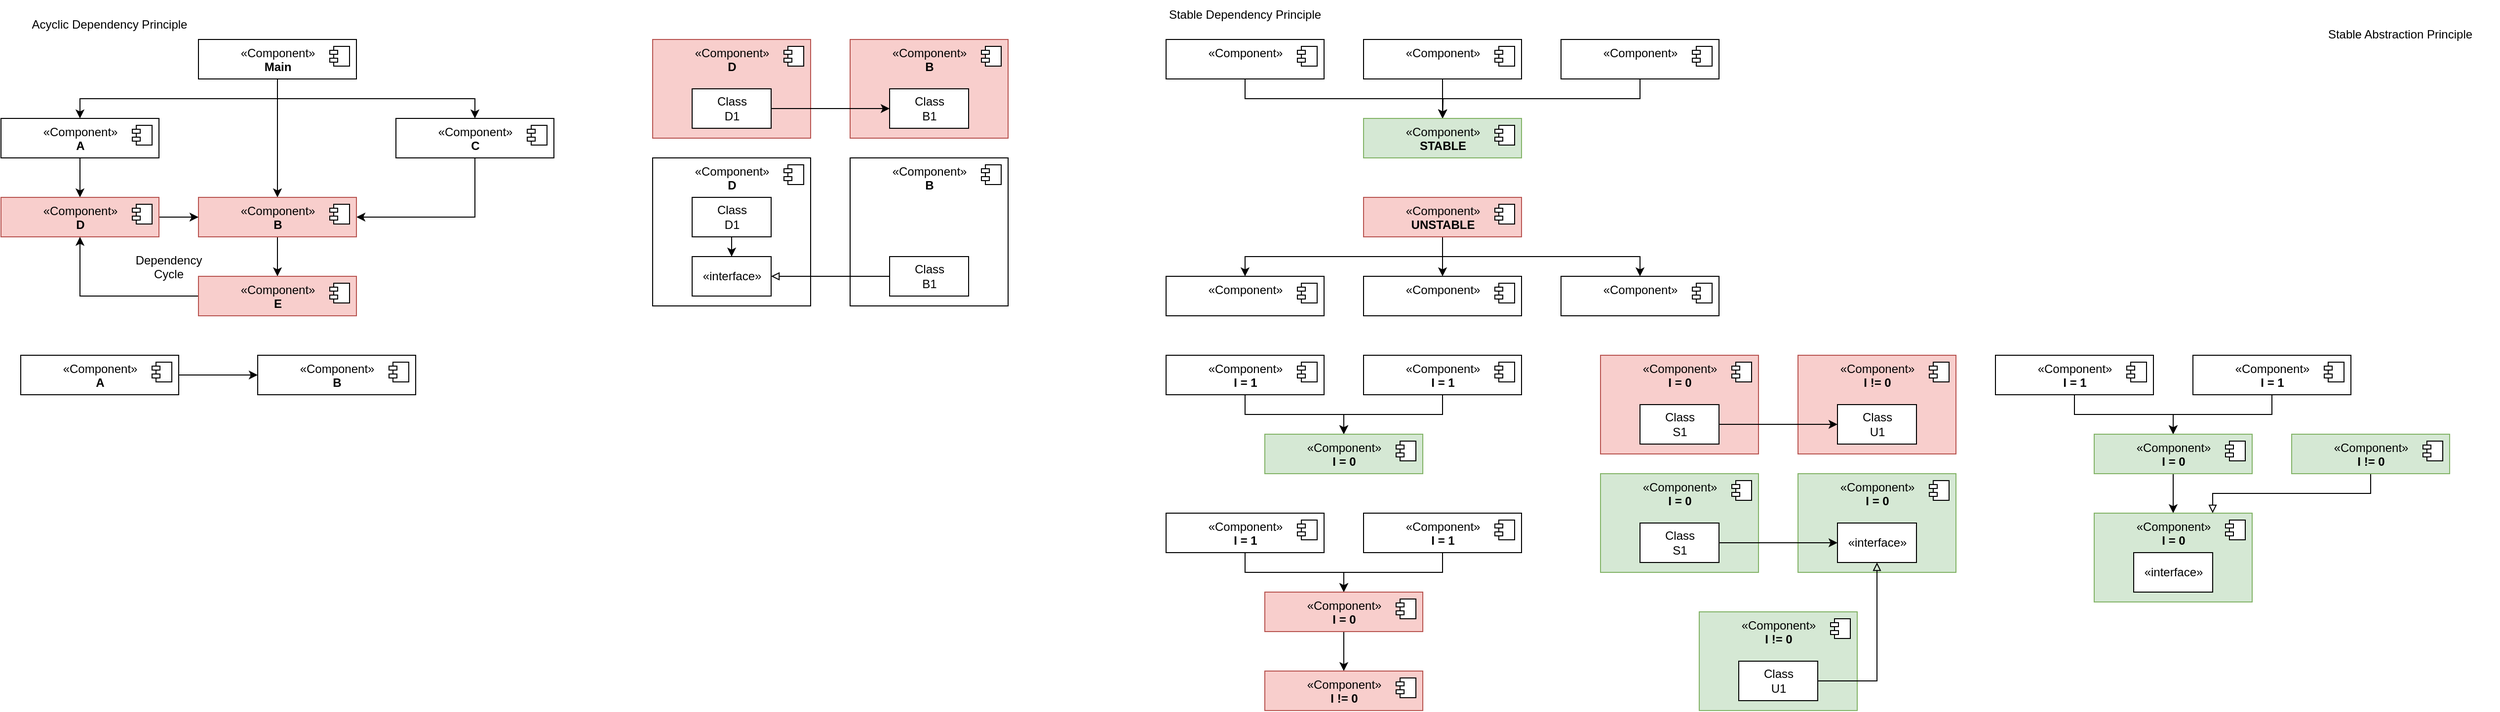 <mxfile version="20.2.3" type="device"><diagram id="Twz5TGCmhpuJc2co_3xI" name="CH14"><mxGraphModel dx="862" dy="524" grid="1" gridSize="10" guides="1" tooltips="1" connect="1" arrows="1" fold="1" page="1" pageScale="1" pageWidth="1169" pageHeight="827" math="0" shadow="0"><root><mxCell id="0"/><mxCell id="1" parent="0"/><mxCell id="viwIY97u13ISvlbxT81k-63" value="«Component»&lt;br&gt;&lt;b&gt;B&lt;/b&gt;" style="html=1;dropTarget=0;verticalAlign=top;" parent="1" vertex="1"><mxGeometry x="880" y="160" width="160" height="150" as="geometry"/></mxCell><mxCell id="viwIY97u13ISvlbxT81k-64" value="" style="shape=module;jettyWidth=8;jettyHeight=4;" parent="viwIY97u13ISvlbxT81k-63" vertex="1"><mxGeometry x="1" width="20" height="20" relative="1" as="geometry"><mxPoint x="-27" y="7" as="offset"/></mxGeometry></mxCell><mxCell id="viwIY97u13ISvlbxT81k-65" value="«Component»&lt;br&gt;&lt;b&gt;D&lt;/b&gt;" style="html=1;dropTarget=0;verticalAlign=top;" parent="1" vertex="1"><mxGeometry x="680" y="160" width="160" height="150" as="geometry"/></mxCell><mxCell id="viwIY97u13ISvlbxT81k-66" value="" style="shape=module;jettyWidth=8;jettyHeight=4;" parent="viwIY97u13ISvlbxT81k-65" vertex="1"><mxGeometry x="1" width="20" height="20" relative="1" as="geometry"><mxPoint x="-27" y="7" as="offset"/></mxGeometry></mxCell><mxCell id="viwIY97u13ISvlbxT81k-5" style="edgeStyle=orthogonalEdgeStyle;rounded=0;orthogonalLoop=1;jettySize=auto;html=1;exitX=0.5;exitY=1;exitDx=0;exitDy=0;entryX=0.5;entryY=0;entryDx=0;entryDy=0;verticalAlign=top;" parent="1" source="viwIY97u13ISvlbxT81k-1" target="viwIY97u13ISvlbxT81k-3" edge="1"><mxGeometry relative="1" as="geometry"/></mxCell><mxCell id="viwIY97u13ISvlbxT81k-8" style="edgeStyle=orthogonalEdgeStyle;rounded=0;orthogonalLoop=1;jettySize=auto;html=1;exitX=0.5;exitY=1;exitDx=0;exitDy=0;verticalAlign=top;" parent="1" source="viwIY97u13ISvlbxT81k-1" target="viwIY97u13ISvlbxT81k-6" edge="1"><mxGeometry relative="1" as="geometry"/></mxCell><mxCell id="viwIY97u13ISvlbxT81k-11" style="edgeStyle=orthogonalEdgeStyle;rounded=0;orthogonalLoop=1;jettySize=auto;html=1;exitX=0.5;exitY=1;exitDx=0;exitDy=0;entryX=0.5;entryY=0;entryDx=0;entryDy=0;verticalAlign=top;" parent="1" source="viwIY97u13ISvlbxT81k-1" target="viwIY97u13ISvlbxT81k-9" edge="1"><mxGeometry relative="1" as="geometry"/></mxCell><mxCell id="viwIY97u13ISvlbxT81k-1" value="«Component»&lt;br&gt;&lt;b&gt;Main&lt;/b&gt;" style="html=1;dropTarget=0;verticalAlign=top;" parent="1" vertex="1"><mxGeometry x="220" y="40" width="160" height="40" as="geometry"/></mxCell><mxCell id="viwIY97u13ISvlbxT81k-2" value="" style="shape=module;jettyWidth=8;jettyHeight=4;verticalAlign=top;" parent="viwIY97u13ISvlbxT81k-1" vertex="1"><mxGeometry x="1" width="20" height="20" relative="1" as="geometry"><mxPoint x="-27" y="7" as="offset"/></mxGeometry></mxCell><mxCell id="viwIY97u13ISvlbxT81k-14" style="edgeStyle=orthogonalEdgeStyle;rounded=0;orthogonalLoop=1;jettySize=auto;html=1;exitX=0.5;exitY=1;exitDx=0;exitDy=0;verticalAlign=top;" parent="1" source="viwIY97u13ISvlbxT81k-3" target="viwIY97u13ISvlbxT81k-12" edge="1"><mxGeometry relative="1" as="geometry"/></mxCell><mxCell id="viwIY97u13ISvlbxT81k-3" value="«Component»&lt;br&gt;&lt;b&gt;A&lt;/b&gt;" style="html=1;dropTarget=0;verticalAlign=top;" parent="1" vertex="1"><mxGeometry x="20" y="120" width="160" height="40" as="geometry"/></mxCell><mxCell id="viwIY97u13ISvlbxT81k-4" value="" style="shape=module;jettyWidth=8;jettyHeight=4;verticalAlign=top;" parent="viwIY97u13ISvlbxT81k-3" vertex="1"><mxGeometry x="1" width="20" height="20" relative="1" as="geometry"><mxPoint x="-27" y="7" as="offset"/></mxGeometry></mxCell><mxCell id="viwIY97u13ISvlbxT81k-16" style="edgeStyle=orthogonalEdgeStyle;rounded=0;orthogonalLoop=1;jettySize=auto;html=1;exitX=0.5;exitY=1;exitDx=0;exitDy=0;entryX=1;entryY=0.5;entryDx=0;entryDy=0;verticalAlign=top;" parent="1" source="viwIY97u13ISvlbxT81k-6" target="viwIY97u13ISvlbxT81k-9" edge="1"><mxGeometry relative="1" as="geometry"/></mxCell><mxCell id="viwIY97u13ISvlbxT81k-6" value="«Component»&lt;br&gt;&lt;b&gt;C&lt;/b&gt;" style="html=1;dropTarget=0;verticalAlign=top;" parent="1" vertex="1"><mxGeometry x="420" y="120" width="160" height="40" as="geometry"/></mxCell><mxCell id="viwIY97u13ISvlbxT81k-7" value="" style="shape=module;jettyWidth=8;jettyHeight=4;verticalAlign=top;" parent="viwIY97u13ISvlbxT81k-6" vertex="1"><mxGeometry x="1" width="20" height="20" relative="1" as="geometry"><mxPoint x="-27" y="7" as="offset"/></mxGeometry></mxCell><mxCell id="viwIY97u13ISvlbxT81k-19" style="edgeStyle=orthogonalEdgeStyle;rounded=0;orthogonalLoop=1;jettySize=auto;html=1;exitX=0.5;exitY=1;exitDx=0;exitDy=0;entryX=0.5;entryY=0;entryDx=0;entryDy=0;verticalAlign=top;" parent="1" source="viwIY97u13ISvlbxT81k-9" target="viwIY97u13ISvlbxT81k-17" edge="1"><mxGeometry relative="1" as="geometry"/></mxCell><mxCell id="viwIY97u13ISvlbxT81k-9" value="«Component»&lt;br&gt;&lt;b&gt;B&lt;/b&gt;" style="html=1;dropTarget=0;verticalAlign=top;fillColor=#f8cecc;strokeColor=#b85450;" parent="1" vertex="1"><mxGeometry x="220" y="200" width="160" height="40" as="geometry"/></mxCell><mxCell id="viwIY97u13ISvlbxT81k-10" value="" style="shape=module;jettyWidth=8;jettyHeight=4;verticalAlign=top;" parent="viwIY97u13ISvlbxT81k-9" vertex="1"><mxGeometry x="1" width="20" height="20" relative="1" as="geometry"><mxPoint x="-27" y="7" as="offset"/></mxGeometry></mxCell><mxCell id="viwIY97u13ISvlbxT81k-15" style="edgeStyle=orthogonalEdgeStyle;rounded=0;orthogonalLoop=1;jettySize=auto;html=1;exitX=1;exitY=0.5;exitDx=0;exitDy=0;entryX=0;entryY=0.5;entryDx=0;entryDy=0;verticalAlign=top;" parent="1" source="viwIY97u13ISvlbxT81k-12" target="viwIY97u13ISvlbxT81k-9" edge="1"><mxGeometry relative="1" as="geometry"/></mxCell><mxCell id="viwIY97u13ISvlbxT81k-12" value="«Component»&lt;br&gt;&lt;b&gt;D&lt;/b&gt;" style="html=1;dropTarget=0;verticalAlign=top;fillColor=#f8cecc;strokeColor=#b85450;" parent="1" vertex="1"><mxGeometry x="20" y="200" width="160" height="40" as="geometry"/></mxCell><mxCell id="viwIY97u13ISvlbxT81k-13" value="" style="shape=module;jettyWidth=8;jettyHeight=4;verticalAlign=top;" parent="viwIY97u13ISvlbxT81k-12" vertex="1"><mxGeometry x="1" width="20" height="20" relative="1" as="geometry"><mxPoint x="-27" y="7" as="offset"/></mxGeometry></mxCell><mxCell id="viwIY97u13ISvlbxT81k-20" style="edgeStyle=orthogonalEdgeStyle;rounded=0;orthogonalLoop=1;jettySize=auto;html=1;exitX=0;exitY=0.5;exitDx=0;exitDy=0;entryX=0.5;entryY=1;entryDx=0;entryDy=0;verticalAlign=top;" parent="1" source="viwIY97u13ISvlbxT81k-17" target="viwIY97u13ISvlbxT81k-12" edge="1"><mxGeometry relative="1" as="geometry"/></mxCell><mxCell id="viwIY97u13ISvlbxT81k-17" value="«Component»&lt;br&gt;&lt;b&gt;E&lt;/b&gt;" style="html=1;dropTarget=0;verticalAlign=top;fillColor=#f8cecc;strokeColor=#b85450;" parent="1" vertex="1"><mxGeometry x="220" y="280" width="160" height="40" as="geometry"/></mxCell><mxCell id="viwIY97u13ISvlbxT81k-18" value="" style="shape=module;jettyWidth=8;jettyHeight=4;verticalAlign=top;" parent="viwIY97u13ISvlbxT81k-17" vertex="1"><mxGeometry x="1" width="20" height="20" relative="1" as="geometry"><mxPoint x="-27" y="7" as="offset"/></mxGeometry></mxCell><mxCell id="viwIY97u13ISvlbxT81k-21" value="Dependency&lt;br&gt;Cycle" style="text;html=1;strokeColor=none;fillColor=none;align=center;verticalAlign=top;whiteSpace=wrap;rounded=0;" parent="1" vertex="1"><mxGeometry x="160" y="250" width="60" height="30" as="geometry"/></mxCell><mxCell id="viwIY97u13ISvlbxT81k-44" value="«Component»&lt;br&gt;&lt;b&gt;B&lt;/b&gt;" style="html=1;dropTarget=0;fillColor=#f8cecc;strokeColor=#b85450;verticalAlign=top;" parent="1" vertex="1"><mxGeometry x="880" y="40" width="160" height="100" as="geometry"/></mxCell><mxCell id="viwIY97u13ISvlbxT81k-45" value="" style="shape=module;jettyWidth=8;jettyHeight=4;" parent="viwIY97u13ISvlbxT81k-44" vertex="1"><mxGeometry x="1" width="20" height="20" relative="1" as="geometry"><mxPoint x="-27" y="7" as="offset"/></mxGeometry></mxCell><mxCell id="viwIY97u13ISvlbxT81k-47" value="«Component»&lt;br&gt;&lt;b&gt;D&lt;/b&gt;" style="html=1;dropTarget=0;fillColor=#f8cecc;strokeColor=#b85450;verticalAlign=top;" parent="1" vertex="1"><mxGeometry x="680" y="40" width="160" height="100" as="geometry"/></mxCell><mxCell id="viwIY97u13ISvlbxT81k-48" value="" style="shape=module;jettyWidth=8;jettyHeight=4;" parent="viwIY97u13ISvlbxT81k-47" vertex="1"><mxGeometry x="1" width="20" height="20" relative="1" as="geometry"><mxPoint x="-27" y="7" as="offset"/></mxGeometry></mxCell><mxCell id="viwIY97u13ISvlbxT81k-60" style="edgeStyle=orthogonalEdgeStyle;rounded=0;orthogonalLoop=1;jettySize=auto;html=1;exitX=1;exitY=0.5;exitDx=0;exitDy=0;" parent="1" source="viwIY97u13ISvlbxT81k-53" target="viwIY97u13ISvlbxT81k-54" edge="1"><mxGeometry relative="1" as="geometry"/></mxCell><mxCell id="viwIY97u13ISvlbxT81k-53" value="Class&lt;br&gt;D1" style="html=1;" parent="1" vertex="1"><mxGeometry x="720" y="90" width="80" height="40" as="geometry"/></mxCell><mxCell id="viwIY97u13ISvlbxT81k-54" value="Class &lt;br&gt;B1" style="html=1;" parent="1" vertex="1"><mxGeometry x="920" y="90" width="80" height="40" as="geometry"/></mxCell><mxCell id="viwIY97u13ISvlbxT81k-67" style="edgeStyle=orthogonalEdgeStyle;rounded=0;orthogonalLoop=1;jettySize=auto;html=1;exitX=0.5;exitY=1;exitDx=0;exitDy=0;endArrow=classic;endFill=1;" parent="1" source="viwIY97u13ISvlbxT81k-57" target="viwIY97u13ISvlbxT81k-59" edge="1"><mxGeometry relative="1" as="geometry"/></mxCell><mxCell id="viwIY97u13ISvlbxT81k-57" value="Class&lt;br&gt;D1" style="html=1;" parent="1" vertex="1"><mxGeometry x="720" y="200" width="80" height="40" as="geometry"/></mxCell><mxCell id="viwIY97u13ISvlbxT81k-62" style="edgeStyle=orthogonalEdgeStyle;rounded=0;orthogonalLoop=1;jettySize=auto;html=1;exitX=0;exitY=0.5;exitDx=0;exitDy=0;entryX=1;entryY=0.5;entryDx=0;entryDy=0;endArrow=block;endFill=0;" parent="1" source="viwIY97u13ISvlbxT81k-58" target="viwIY97u13ISvlbxT81k-59" edge="1"><mxGeometry relative="1" as="geometry"/></mxCell><mxCell id="viwIY97u13ISvlbxT81k-58" value="Class &lt;br&gt;B1" style="html=1;" parent="1" vertex="1"><mxGeometry x="920" y="260" width="80" height="40" as="geometry"/></mxCell><mxCell id="viwIY97u13ISvlbxT81k-59" value="«interface»&lt;br&gt;" style="html=1;" parent="1" vertex="1"><mxGeometry x="720" y="260" width="80" height="40" as="geometry"/></mxCell><mxCell id="viwIY97u13ISvlbxT81k-77" style="edgeStyle=orthogonalEdgeStyle;rounded=0;orthogonalLoop=1;jettySize=auto;html=1;exitX=1;exitY=0.5;exitDx=0;exitDy=0;entryX=0;entryY=0.5;entryDx=0;entryDy=0;endArrow=classic;endFill=1;" parent="1" source="viwIY97u13ISvlbxT81k-73" target="viwIY97u13ISvlbxT81k-75" edge="1"><mxGeometry relative="1" as="geometry"/></mxCell><mxCell id="viwIY97u13ISvlbxT81k-73" value="«Component»&lt;br&gt;&lt;b&gt;A&lt;/b&gt;" style="html=1;dropTarget=0;verticalAlign=top;" parent="1" vertex="1"><mxGeometry x="40" y="360" width="160" height="40" as="geometry"/></mxCell><mxCell id="viwIY97u13ISvlbxT81k-74" value="" style="shape=module;jettyWidth=8;jettyHeight=4;verticalAlign=top;" parent="viwIY97u13ISvlbxT81k-73" vertex="1"><mxGeometry x="1" width="20" height="20" relative="1" as="geometry"><mxPoint x="-27" y="7" as="offset"/></mxGeometry></mxCell><mxCell id="viwIY97u13ISvlbxT81k-75" value="«Component»&lt;br&gt;&lt;b&gt;B&lt;/b&gt;" style="html=1;dropTarget=0;verticalAlign=top;" parent="1" vertex="1"><mxGeometry x="280" y="360" width="160" height="40" as="geometry"/></mxCell><mxCell id="viwIY97u13ISvlbxT81k-76" value="" style="shape=module;jettyWidth=8;jettyHeight=4;verticalAlign=top;" parent="viwIY97u13ISvlbxT81k-75" vertex="1"><mxGeometry x="1" width="20" height="20" relative="1" as="geometry"><mxPoint x="-27" y="7" as="offset"/></mxGeometry></mxCell><mxCell id="pcxDiIo8T74i8n0DJpYN-9" style="edgeStyle=orthogonalEdgeStyle;rounded=0;orthogonalLoop=1;jettySize=auto;html=1;exitX=0.5;exitY=1;exitDx=0;exitDy=0;" parent="1" source="pcxDiIo8T74i8n0DJpYN-1" target="pcxDiIo8T74i8n0DJpYN-7" edge="1"><mxGeometry relative="1" as="geometry"/></mxCell><mxCell id="pcxDiIo8T74i8n0DJpYN-1" value="«Component»&lt;br&gt;" style="html=1;dropTarget=0;verticalAlign=top;" parent="1" vertex="1"><mxGeometry x="1200" y="40" width="160" height="40" as="geometry"/></mxCell><mxCell id="pcxDiIo8T74i8n0DJpYN-2" value="" style="shape=module;jettyWidth=8;jettyHeight=4;verticalAlign=top;" parent="pcxDiIo8T74i8n0DJpYN-1" vertex="1"><mxGeometry x="1" width="20" height="20" relative="1" as="geometry"><mxPoint x="-27" y="7" as="offset"/></mxGeometry></mxCell><mxCell id="pcxDiIo8T74i8n0DJpYN-10" style="edgeStyle=orthogonalEdgeStyle;rounded=0;orthogonalLoop=1;jettySize=auto;html=1;exitX=0.5;exitY=1;exitDx=0;exitDy=0;" parent="1" source="pcxDiIo8T74i8n0DJpYN-3" edge="1"><mxGeometry relative="1" as="geometry"><mxPoint x="1480.143" y="120" as="targetPoint"/></mxGeometry></mxCell><mxCell id="pcxDiIo8T74i8n0DJpYN-3" value="«Component»&lt;br&gt;" style="html=1;dropTarget=0;verticalAlign=top;" parent="1" vertex="1"><mxGeometry x="1400" y="40" width="160" height="40" as="geometry"/></mxCell><mxCell id="pcxDiIo8T74i8n0DJpYN-4" value="" style="shape=module;jettyWidth=8;jettyHeight=4;verticalAlign=top;" parent="pcxDiIo8T74i8n0DJpYN-3" vertex="1"><mxGeometry x="1" width="20" height="20" relative="1" as="geometry"><mxPoint x="-27" y="7" as="offset"/></mxGeometry></mxCell><mxCell id="pcxDiIo8T74i8n0DJpYN-11" style="edgeStyle=orthogonalEdgeStyle;rounded=0;orthogonalLoop=1;jettySize=auto;html=1;exitX=0.5;exitY=1;exitDx=0;exitDy=0;" parent="1" source="pcxDiIo8T74i8n0DJpYN-5" edge="1"><mxGeometry relative="1" as="geometry"><mxPoint x="1480" y="120" as="targetPoint"/></mxGeometry></mxCell><mxCell id="pcxDiIo8T74i8n0DJpYN-5" value="«Component»&lt;br&gt;" style="html=1;dropTarget=0;verticalAlign=top;" parent="1" vertex="1"><mxGeometry x="1600" y="40" width="160" height="40" as="geometry"/></mxCell><mxCell id="pcxDiIo8T74i8n0DJpYN-6" value="" style="shape=module;jettyWidth=8;jettyHeight=4;verticalAlign=top;" parent="pcxDiIo8T74i8n0DJpYN-5" vertex="1"><mxGeometry x="1" width="20" height="20" relative="1" as="geometry"><mxPoint x="-27" y="7" as="offset"/></mxGeometry></mxCell><mxCell id="pcxDiIo8T74i8n0DJpYN-7" value="«Component»&lt;br&gt;&lt;b&gt;STABLE&lt;/b&gt;" style="html=1;dropTarget=0;verticalAlign=top;fillColor=#d5e8d4;strokeColor=#82b366;" parent="1" vertex="1"><mxGeometry x="1400" y="120" width="160" height="40" as="geometry"/></mxCell><mxCell id="pcxDiIo8T74i8n0DJpYN-8" value="" style="shape=module;jettyWidth=8;jettyHeight=4;verticalAlign=top;" parent="pcxDiIo8T74i8n0DJpYN-7" vertex="1"><mxGeometry x="1" width="20" height="20" relative="1" as="geometry"><mxPoint x="-27" y="7" as="offset"/></mxGeometry></mxCell><mxCell id="pcxDiIo8T74i8n0DJpYN-13" value="«Component»&lt;br&gt;" style="html=1;dropTarget=0;verticalAlign=top;" parent="1" vertex="1"><mxGeometry x="1200" y="280" width="160" height="40" as="geometry"/></mxCell><mxCell id="pcxDiIo8T74i8n0DJpYN-14" value="" style="shape=module;jettyWidth=8;jettyHeight=4;verticalAlign=top;" parent="pcxDiIo8T74i8n0DJpYN-13" vertex="1"><mxGeometry x="1" width="20" height="20" relative="1" as="geometry"><mxPoint x="-27" y="7" as="offset"/></mxGeometry></mxCell><mxCell id="pcxDiIo8T74i8n0DJpYN-16" value="«Component»&lt;br&gt;" style="html=1;dropTarget=0;verticalAlign=top;" parent="1" vertex="1"><mxGeometry x="1400" y="280" width="160" height="40" as="geometry"/></mxCell><mxCell id="pcxDiIo8T74i8n0DJpYN-17" value="" style="shape=module;jettyWidth=8;jettyHeight=4;verticalAlign=top;" parent="pcxDiIo8T74i8n0DJpYN-16" vertex="1"><mxGeometry x="1" width="20" height="20" relative="1" as="geometry"><mxPoint x="-27" y="7" as="offset"/></mxGeometry></mxCell><mxCell id="pcxDiIo8T74i8n0DJpYN-19" value="«Component»&lt;br&gt;" style="html=1;dropTarget=0;verticalAlign=top;" parent="1" vertex="1"><mxGeometry x="1600" y="280" width="160" height="40" as="geometry"/></mxCell><mxCell id="pcxDiIo8T74i8n0DJpYN-20" value="" style="shape=module;jettyWidth=8;jettyHeight=4;verticalAlign=top;" parent="pcxDiIo8T74i8n0DJpYN-19" vertex="1"><mxGeometry x="1" width="20" height="20" relative="1" as="geometry"><mxPoint x="-27" y="7" as="offset"/></mxGeometry></mxCell><mxCell id="pcxDiIo8T74i8n0DJpYN-23" style="edgeStyle=orthogonalEdgeStyle;rounded=0;orthogonalLoop=1;jettySize=auto;html=1;exitX=0.5;exitY=1;exitDx=0;exitDy=0;" parent="1" source="pcxDiIo8T74i8n0DJpYN-21" target="pcxDiIo8T74i8n0DJpYN-16" edge="1"><mxGeometry relative="1" as="geometry"/></mxCell><mxCell id="pcxDiIo8T74i8n0DJpYN-25" style="edgeStyle=orthogonalEdgeStyle;rounded=0;orthogonalLoop=1;jettySize=auto;html=1;exitX=0.5;exitY=1;exitDx=0;exitDy=0;" parent="1" source="pcxDiIo8T74i8n0DJpYN-21" target="pcxDiIo8T74i8n0DJpYN-13" edge="1"><mxGeometry relative="1" as="geometry"/></mxCell><mxCell id="pcxDiIo8T74i8n0DJpYN-26" style="edgeStyle=orthogonalEdgeStyle;rounded=0;orthogonalLoop=1;jettySize=auto;html=1;exitX=0.5;exitY=1;exitDx=0;exitDy=0;" parent="1" source="pcxDiIo8T74i8n0DJpYN-21" target="pcxDiIo8T74i8n0DJpYN-19" edge="1"><mxGeometry relative="1" as="geometry"/></mxCell><mxCell id="pcxDiIo8T74i8n0DJpYN-21" value="«Component»&lt;br&gt;&lt;b&gt;UNSTABLE&lt;/b&gt;" style="html=1;dropTarget=0;verticalAlign=top;fillColor=#f8cecc;strokeColor=#b85450;" parent="1" vertex="1"><mxGeometry x="1400" y="200" width="160" height="40" as="geometry"/></mxCell><mxCell id="pcxDiIo8T74i8n0DJpYN-22" value="" style="shape=module;jettyWidth=8;jettyHeight=4;verticalAlign=top;" parent="pcxDiIo8T74i8n0DJpYN-21" vertex="1"><mxGeometry x="1" width="20" height="20" relative="1" as="geometry"><mxPoint x="-27" y="7" as="offset"/></mxGeometry></mxCell><mxCell id="pcxDiIo8T74i8n0DJpYN-27" value="Acyclic Dependency Principle" style="text;html=1;strokeColor=none;fillColor=none;align=center;verticalAlign=middle;whiteSpace=wrap;rounded=0;" parent="1" vertex="1"><mxGeometry x="30" y="10" width="200" height="30" as="geometry"/></mxCell><mxCell id="pcxDiIo8T74i8n0DJpYN-28" value="Stable Dependency Principle" style="text;html=1;strokeColor=none;fillColor=none;align=center;verticalAlign=middle;whiteSpace=wrap;rounded=0;" parent="1" vertex="1"><mxGeometry x="1180" width="200" height="30" as="geometry"/></mxCell><mxCell id="pcxDiIo8T74i8n0DJpYN-29" value="Stable Abstraction Principle" style="text;html=1;strokeColor=none;fillColor=none;align=center;verticalAlign=middle;whiteSpace=wrap;rounded=0;" parent="1" vertex="1"><mxGeometry x="2350" y="20" width="200" height="30" as="geometry"/></mxCell><mxCell id="pcxDiIo8T74i8n0DJpYN-37" style="edgeStyle=orthogonalEdgeStyle;rounded=0;orthogonalLoop=1;jettySize=auto;html=1;exitX=0.5;exitY=1;exitDx=0;exitDy=0;" parent="1" source="pcxDiIo8T74i8n0DJpYN-30" target="pcxDiIo8T74i8n0DJpYN-34" edge="1"><mxGeometry relative="1" as="geometry"><mxPoint x="1380" y="450" as="targetPoint"/></mxGeometry></mxCell><mxCell id="pcxDiIo8T74i8n0DJpYN-30" value="«Component»&lt;br&gt;&lt;b&gt;I = 1&lt;/b&gt;" style="html=1;dropTarget=0;verticalAlign=top;" parent="1" vertex="1"><mxGeometry x="1200" y="360" width="160" height="40" as="geometry"/></mxCell><mxCell id="pcxDiIo8T74i8n0DJpYN-31" value="" style="shape=module;jettyWidth=8;jettyHeight=4;verticalAlign=top;" parent="pcxDiIo8T74i8n0DJpYN-30" vertex="1"><mxGeometry x="1" width="20" height="20" relative="1" as="geometry"><mxPoint x="-27" y="7" as="offset"/></mxGeometry></mxCell><mxCell id="pcxDiIo8T74i8n0DJpYN-36" style="edgeStyle=orthogonalEdgeStyle;rounded=0;orthogonalLoop=1;jettySize=auto;html=1;exitX=0.5;exitY=1;exitDx=0;exitDy=0;" parent="1" source="pcxDiIo8T74i8n0DJpYN-32" target="pcxDiIo8T74i8n0DJpYN-34" edge="1"><mxGeometry relative="1" as="geometry"/></mxCell><mxCell id="pcxDiIo8T74i8n0DJpYN-32" value="«Component»&lt;br&gt;&lt;b&gt;I = 1&lt;/b&gt;" style="html=1;dropTarget=0;verticalAlign=top;" parent="1" vertex="1"><mxGeometry x="1400" y="360" width="160" height="40" as="geometry"/></mxCell><mxCell id="pcxDiIo8T74i8n0DJpYN-33" value="" style="shape=module;jettyWidth=8;jettyHeight=4;verticalAlign=top;" parent="pcxDiIo8T74i8n0DJpYN-32" vertex="1"><mxGeometry x="1" width="20" height="20" relative="1" as="geometry"><mxPoint x="-27" y="7" as="offset"/></mxGeometry></mxCell><mxCell id="pcxDiIo8T74i8n0DJpYN-34" value="«Component»&lt;br&gt;&lt;b&gt;I = 0&lt;/b&gt;" style="html=1;dropTarget=0;verticalAlign=top;fillColor=#d5e8d4;strokeColor=#82b366;" parent="1" vertex="1"><mxGeometry x="1300" y="440" width="160" height="40" as="geometry"/></mxCell><mxCell id="pcxDiIo8T74i8n0DJpYN-35" value="" style="shape=module;jettyWidth=8;jettyHeight=4;verticalAlign=top;" parent="pcxDiIo8T74i8n0DJpYN-34" vertex="1"><mxGeometry x="1" width="20" height="20" relative="1" as="geometry"><mxPoint x="-27" y="7" as="offset"/></mxGeometry></mxCell><mxCell id="pcxDiIo8T74i8n0DJpYN-38" style="edgeStyle=orthogonalEdgeStyle;rounded=0;orthogonalLoop=1;jettySize=auto;html=1;exitX=0.5;exitY=1;exitDx=0;exitDy=0;" parent="1" source="pcxDiIo8T74i8n0DJpYN-39" target="pcxDiIo8T74i8n0DJpYN-44" edge="1"><mxGeometry relative="1" as="geometry"><mxPoint x="1380" y="610" as="targetPoint"/></mxGeometry></mxCell><mxCell id="pcxDiIo8T74i8n0DJpYN-39" value="«Component»&lt;br&gt;&lt;b&gt;I = 1&lt;/b&gt;" style="html=1;dropTarget=0;verticalAlign=top;" parent="1" vertex="1"><mxGeometry x="1200" y="520" width="160" height="40" as="geometry"/></mxCell><mxCell id="pcxDiIo8T74i8n0DJpYN-40" value="" style="shape=module;jettyWidth=8;jettyHeight=4;verticalAlign=top;" parent="pcxDiIo8T74i8n0DJpYN-39" vertex="1"><mxGeometry x="1" width="20" height="20" relative="1" as="geometry"><mxPoint x="-27" y="7" as="offset"/></mxGeometry></mxCell><mxCell id="pcxDiIo8T74i8n0DJpYN-41" style="edgeStyle=orthogonalEdgeStyle;rounded=0;orthogonalLoop=1;jettySize=auto;html=1;exitX=0.5;exitY=1;exitDx=0;exitDy=0;" parent="1" source="pcxDiIo8T74i8n0DJpYN-42" target="pcxDiIo8T74i8n0DJpYN-44" edge="1"><mxGeometry relative="1" as="geometry"/></mxCell><mxCell id="pcxDiIo8T74i8n0DJpYN-42" value="«Component»&lt;br&gt;&lt;b&gt;I = 1&lt;/b&gt;" style="html=1;dropTarget=0;verticalAlign=top;" parent="1" vertex="1"><mxGeometry x="1400" y="520" width="160" height="40" as="geometry"/></mxCell><mxCell id="pcxDiIo8T74i8n0DJpYN-43" value="" style="shape=module;jettyWidth=8;jettyHeight=4;verticalAlign=top;" parent="pcxDiIo8T74i8n0DJpYN-42" vertex="1"><mxGeometry x="1" width="20" height="20" relative="1" as="geometry"><mxPoint x="-27" y="7" as="offset"/></mxGeometry></mxCell><mxCell id="pcxDiIo8T74i8n0DJpYN-48" style="edgeStyle=orthogonalEdgeStyle;rounded=0;orthogonalLoop=1;jettySize=auto;html=1;exitX=0.5;exitY=1;exitDx=0;exitDy=0;" parent="1" source="pcxDiIo8T74i8n0DJpYN-44" target="pcxDiIo8T74i8n0DJpYN-46" edge="1"><mxGeometry relative="1" as="geometry"/></mxCell><mxCell id="pcxDiIo8T74i8n0DJpYN-44" value="«Component»&lt;br&gt;&lt;b&gt;I = 0&lt;/b&gt;" style="html=1;dropTarget=0;verticalAlign=top;fillColor=#f8cecc;strokeColor=#b85450;" parent="1" vertex="1"><mxGeometry x="1300" y="600" width="160" height="40" as="geometry"/></mxCell><mxCell id="pcxDiIo8T74i8n0DJpYN-45" value="" style="shape=module;jettyWidth=8;jettyHeight=4;verticalAlign=top;" parent="pcxDiIo8T74i8n0DJpYN-44" vertex="1"><mxGeometry x="1" width="20" height="20" relative="1" as="geometry"><mxPoint x="-27" y="7" as="offset"/></mxGeometry></mxCell><mxCell id="pcxDiIo8T74i8n0DJpYN-46" value="«Component»&lt;br&gt;&lt;b&gt;I != 0&lt;/b&gt;" style="html=1;dropTarget=0;verticalAlign=top;fillColor=#f8cecc;strokeColor=#b85450;" parent="1" vertex="1"><mxGeometry x="1300" y="680" width="160" height="40" as="geometry"/></mxCell><mxCell id="pcxDiIo8T74i8n0DJpYN-47" value="" style="shape=module;jettyWidth=8;jettyHeight=4;verticalAlign=top;" parent="pcxDiIo8T74i8n0DJpYN-46" vertex="1"><mxGeometry x="1" width="20" height="20" relative="1" as="geometry"><mxPoint x="-27" y="7" as="offset"/></mxGeometry></mxCell><mxCell id="pcxDiIo8T74i8n0DJpYN-49" value="«Component»&lt;br&gt;&lt;b&gt;I != 0&lt;/b&gt;" style="html=1;dropTarget=0;fillColor=#f8cecc;strokeColor=#b85450;verticalAlign=top;" parent="1" vertex="1"><mxGeometry x="1840" y="360" width="160" height="100" as="geometry"/></mxCell><mxCell id="pcxDiIo8T74i8n0DJpYN-50" value="" style="shape=module;jettyWidth=8;jettyHeight=4;" parent="pcxDiIo8T74i8n0DJpYN-49" vertex="1"><mxGeometry x="1" width="20" height="20" relative="1" as="geometry"><mxPoint x="-27" y="7" as="offset"/></mxGeometry></mxCell><mxCell id="pcxDiIo8T74i8n0DJpYN-51" value="«Component»&lt;br&gt;&lt;b&gt;I = 0&lt;/b&gt;" style="html=1;dropTarget=0;fillColor=#f8cecc;strokeColor=#b85450;verticalAlign=top;" parent="1" vertex="1"><mxGeometry x="1640" y="360" width="160" height="100" as="geometry"/></mxCell><mxCell id="pcxDiIo8T74i8n0DJpYN-52" value="" style="shape=module;jettyWidth=8;jettyHeight=4;" parent="pcxDiIo8T74i8n0DJpYN-51" vertex="1"><mxGeometry x="1" width="20" height="20" relative="1" as="geometry"><mxPoint x="-27" y="7" as="offset"/></mxGeometry></mxCell><mxCell id="pcxDiIo8T74i8n0DJpYN-53" style="edgeStyle=orthogonalEdgeStyle;rounded=0;orthogonalLoop=1;jettySize=auto;html=1;exitX=1;exitY=0.5;exitDx=0;exitDy=0;" parent="1" source="pcxDiIo8T74i8n0DJpYN-54" target="pcxDiIo8T74i8n0DJpYN-55" edge="1"><mxGeometry relative="1" as="geometry"/></mxCell><mxCell id="pcxDiIo8T74i8n0DJpYN-54" value="Class&lt;br&gt;S1" style="html=1;" parent="1" vertex="1"><mxGeometry x="1680" y="410" width="80" height="40" as="geometry"/></mxCell><mxCell id="pcxDiIo8T74i8n0DJpYN-55" value="Class &lt;br&gt;U1" style="html=1;" parent="1" vertex="1"><mxGeometry x="1880" y="410" width="80" height="40" as="geometry"/></mxCell><mxCell id="pcxDiIo8T74i8n0DJpYN-56" value="«Component»&lt;br&gt;&lt;b&gt;I = 0&lt;/b&gt;" style="html=1;dropTarget=0;fillColor=#d5e8d4;strokeColor=#82b366;verticalAlign=top;" parent="1" vertex="1"><mxGeometry x="1840" y="480" width="160" height="100" as="geometry"/></mxCell><mxCell id="pcxDiIo8T74i8n0DJpYN-57" value="" style="shape=module;jettyWidth=8;jettyHeight=4;" parent="pcxDiIo8T74i8n0DJpYN-56" vertex="1"><mxGeometry x="1" width="20" height="20" relative="1" as="geometry"><mxPoint x="-27" y="7" as="offset"/></mxGeometry></mxCell><mxCell id="pcxDiIo8T74i8n0DJpYN-58" value="«Component»&lt;br&gt;&lt;b&gt;I = 0&lt;/b&gt;" style="html=1;dropTarget=0;fillColor=#d5e8d4;strokeColor=#82b366;verticalAlign=top;" parent="1" vertex="1"><mxGeometry x="1640" y="480" width="160" height="100" as="geometry"/></mxCell><mxCell id="pcxDiIo8T74i8n0DJpYN-59" value="" style="shape=module;jettyWidth=8;jettyHeight=4;" parent="pcxDiIo8T74i8n0DJpYN-58" vertex="1"><mxGeometry x="1" width="20" height="20" relative="1" as="geometry"><mxPoint x="-27" y="7" as="offset"/></mxGeometry></mxCell><mxCell id="pcxDiIo8T74i8n0DJpYN-60" style="edgeStyle=orthogonalEdgeStyle;rounded=0;orthogonalLoop=1;jettySize=auto;html=1;exitX=1;exitY=0.5;exitDx=0;exitDy=0;" parent="1" source="pcxDiIo8T74i8n0DJpYN-61" target="pcxDiIo8T74i8n0DJpYN-68" edge="1"><mxGeometry relative="1" as="geometry"><mxPoint x="1880" y="550" as="targetPoint"/></mxGeometry></mxCell><mxCell id="pcxDiIo8T74i8n0DJpYN-61" value="Class&lt;br&gt;S1" style="html=1;" parent="1" vertex="1"><mxGeometry x="1680" y="530" width="80" height="40" as="geometry"/></mxCell><mxCell id="pcxDiIo8T74i8n0DJpYN-63" value="«Component»&lt;br&gt;&lt;b&gt;I != 0&lt;/b&gt;" style="html=1;dropTarget=0;fillColor=#d5e8d4;strokeColor=#82b366;verticalAlign=top;" parent="1" vertex="1"><mxGeometry x="1740" y="620" width="160" height="100" as="geometry"/></mxCell><mxCell id="pcxDiIo8T74i8n0DJpYN-64" value="" style="shape=module;jettyWidth=8;jettyHeight=4;" parent="pcxDiIo8T74i8n0DJpYN-63" vertex="1"><mxGeometry x="1" width="20" height="20" relative="1" as="geometry"><mxPoint x="-27" y="7" as="offset"/></mxGeometry></mxCell><mxCell id="pcxDiIo8T74i8n0DJpYN-67" style="edgeStyle=orthogonalEdgeStyle;rounded=0;orthogonalLoop=1;jettySize=auto;html=1;exitX=1;exitY=0.5;exitDx=0;exitDy=0;endArrow=block;endFill=0;" parent="1" source="pcxDiIo8T74i8n0DJpYN-65" target="pcxDiIo8T74i8n0DJpYN-68" edge="1"><mxGeometry relative="1" as="geometry"><mxPoint x="1920.029" y="570" as="targetPoint"/></mxGeometry></mxCell><mxCell id="pcxDiIo8T74i8n0DJpYN-65" value="Class &lt;br&gt;U1" style="html=1;" parent="1" vertex="1"><mxGeometry x="1780" y="670" width="80" height="40" as="geometry"/></mxCell><mxCell id="pcxDiIo8T74i8n0DJpYN-68" value="«interface»&lt;br&gt;" style="html=1;" parent="1" vertex="1"><mxGeometry x="1880" y="530" width="80" height="40" as="geometry"/></mxCell><mxCell id="pcxDiIo8T74i8n0DJpYN-69" style="edgeStyle=orthogonalEdgeStyle;rounded=0;orthogonalLoop=1;jettySize=auto;html=1;exitX=0.5;exitY=1;exitDx=0;exitDy=0;" parent="1" source="pcxDiIo8T74i8n0DJpYN-70" target="pcxDiIo8T74i8n0DJpYN-75" edge="1"><mxGeometry relative="1" as="geometry"><mxPoint x="2220" y="450" as="targetPoint"/></mxGeometry></mxCell><mxCell id="pcxDiIo8T74i8n0DJpYN-70" value="«Component»&lt;br&gt;&lt;b&gt;I = 1&lt;/b&gt;" style="html=1;dropTarget=0;verticalAlign=top;" parent="1" vertex="1"><mxGeometry x="2040" y="360" width="160" height="40" as="geometry"/></mxCell><mxCell id="pcxDiIo8T74i8n0DJpYN-71" value="" style="shape=module;jettyWidth=8;jettyHeight=4;verticalAlign=top;" parent="pcxDiIo8T74i8n0DJpYN-70" vertex="1"><mxGeometry x="1" width="20" height="20" relative="1" as="geometry"><mxPoint x="-27" y="7" as="offset"/></mxGeometry></mxCell><mxCell id="pcxDiIo8T74i8n0DJpYN-72" style="edgeStyle=orthogonalEdgeStyle;rounded=0;orthogonalLoop=1;jettySize=auto;html=1;exitX=0.5;exitY=1;exitDx=0;exitDy=0;" parent="1" source="pcxDiIo8T74i8n0DJpYN-73" target="pcxDiIo8T74i8n0DJpYN-75" edge="1"><mxGeometry relative="1" as="geometry"/></mxCell><mxCell id="pcxDiIo8T74i8n0DJpYN-73" value="«Component»&lt;br&gt;&lt;b&gt;I = 1&lt;/b&gt;" style="html=1;dropTarget=0;verticalAlign=top;" parent="1" vertex="1"><mxGeometry x="2240" y="360" width="160" height="40" as="geometry"/></mxCell><mxCell id="pcxDiIo8T74i8n0DJpYN-74" value="" style="shape=module;jettyWidth=8;jettyHeight=4;verticalAlign=top;" parent="pcxDiIo8T74i8n0DJpYN-73" vertex="1"><mxGeometry x="1" width="20" height="20" relative="1" as="geometry"><mxPoint x="-27" y="7" as="offset"/></mxGeometry></mxCell><mxCell id="pcxDiIo8T74i8n0DJpYN-81" style="edgeStyle=orthogonalEdgeStyle;rounded=0;orthogonalLoop=1;jettySize=auto;html=1;exitX=0.5;exitY=1;exitDx=0;exitDy=0;endArrow=classic;endFill=1;" parent="1" source="pcxDiIo8T74i8n0DJpYN-75" target="pcxDiIo8T74i8n0DJpYN-77" edge="1"><mxGeometry relative="1" as="geometry"/></mxCell><mxCell id="pcxDiIo8T74i8n0DJpYN-75" value="«Component»&lt;br&gt;&lt;b&gt;I = 0&lt;/b&gt;" style="html=1;dropTarget=0;verticalAlign=top;fillColor=#d5e8d4;strokeColor=#82b366;" parent="1" vertex="1"><mxGeometry x="2140" y="440" width="160" height="40" as="geometry"/></mxCell><mxCell id="pcxDiIo8T74i8n0DJpYN-76" value="" style="shape=module;jettyWidth=8;jettyHeight=4;verticalAlign=top;" parent="pcxDiIo8T74i8n0DJpYN-75" vertex="1"><mxGeometry x="1" width="20" height="20" relative="1" as="geometry"><mxPoint x="-27" y="7" as="offset"/></mxGeometry></mxCell><mxCell id="pcxDiIo8T74i8n0DJpYN-77" value="«Component»&lt;br&gt;&lt;b&gt;I = 0&lt;/b&gt;" style="html=1;dropTarget=0;verticalAlign=top;fillColor=#d5e8d4;strokeColor=#82b366;" parent="1" vertex="1"><mxGeometry x="2140" y="520" width="160" height="90" as="geometry"/></mxCell><mxCell id="pcxDiIo8T74i8n0DJpYN-78" value="" style="shape=module;jettyWidth=8;jettyHeight=4;verticalAlign=top;" parent="pcxDiIo8T74i8n0DJpYN-77" vertex="1"><mxGeometry x="1" width="20" height="20" relative="1" as="geometry"><mxPoint x="-27" y="7" as="offset"/></mxGeometry></mxCell><mxCell id="pcxDiIo8T74i8n0DJpYN-82" style="edgeStyle=orthogonalEdgeStyle;rounded=0;orthogonalLoop=1;jettySize=auto;html=1;exitX=0.5;exitY=1;exitDx=0;exitDy=0;entryX=0.75;entryY=0;entryDx=0;entryDy=0;endArrow=block;endFill=0;" parent="1" source="pcxDiIo8T74i8n0DJpYN-79" target="pcxDiIo8T74i8n0DJpYN-77" edge="1"><mxGeometry relative="1" as="geometry"/></mxCell><mxCell id="pcxDiIo8T74i8n0DJpYN-79" value="«Component»&lt;br&gt;&lt;b&gt;I != 0&lt;/b&gt;" style="html=1;dropTarget=0;verticalAlign=top;fillColor=#d5e8d4;strokeColor=#82b366;" parent="1" vertex="1"><mxGeometry x="2340" y="440" width="160" height="40" as="geometry"/></mxCell><mxCell id="pcxDiIo8T74i8n0DJpYN-80" value="" style="shape=module;jettyWidth=8;jettyHeight=4;verticalAlign=top;" parent="pcxDiIo8T74i8n0DJpYN-79" vertex="1"><mxGeometry x="1" width="20" height="20" relative="1" as="geometry"><mxPoint x="-27" y="7" as="offset"/></mxGeometry></mxCell><mxCell id="pcxDiIo8T74i8n0DJpYN-83" value="«interface»&lt;br&gt;" style="html=1;" parent="1" vertex="1"><mxGeometry x="2180" y="560" width="80" height="40" as="geometry"/></mxCell></root></mxGraphModel></diagram></mxfile>